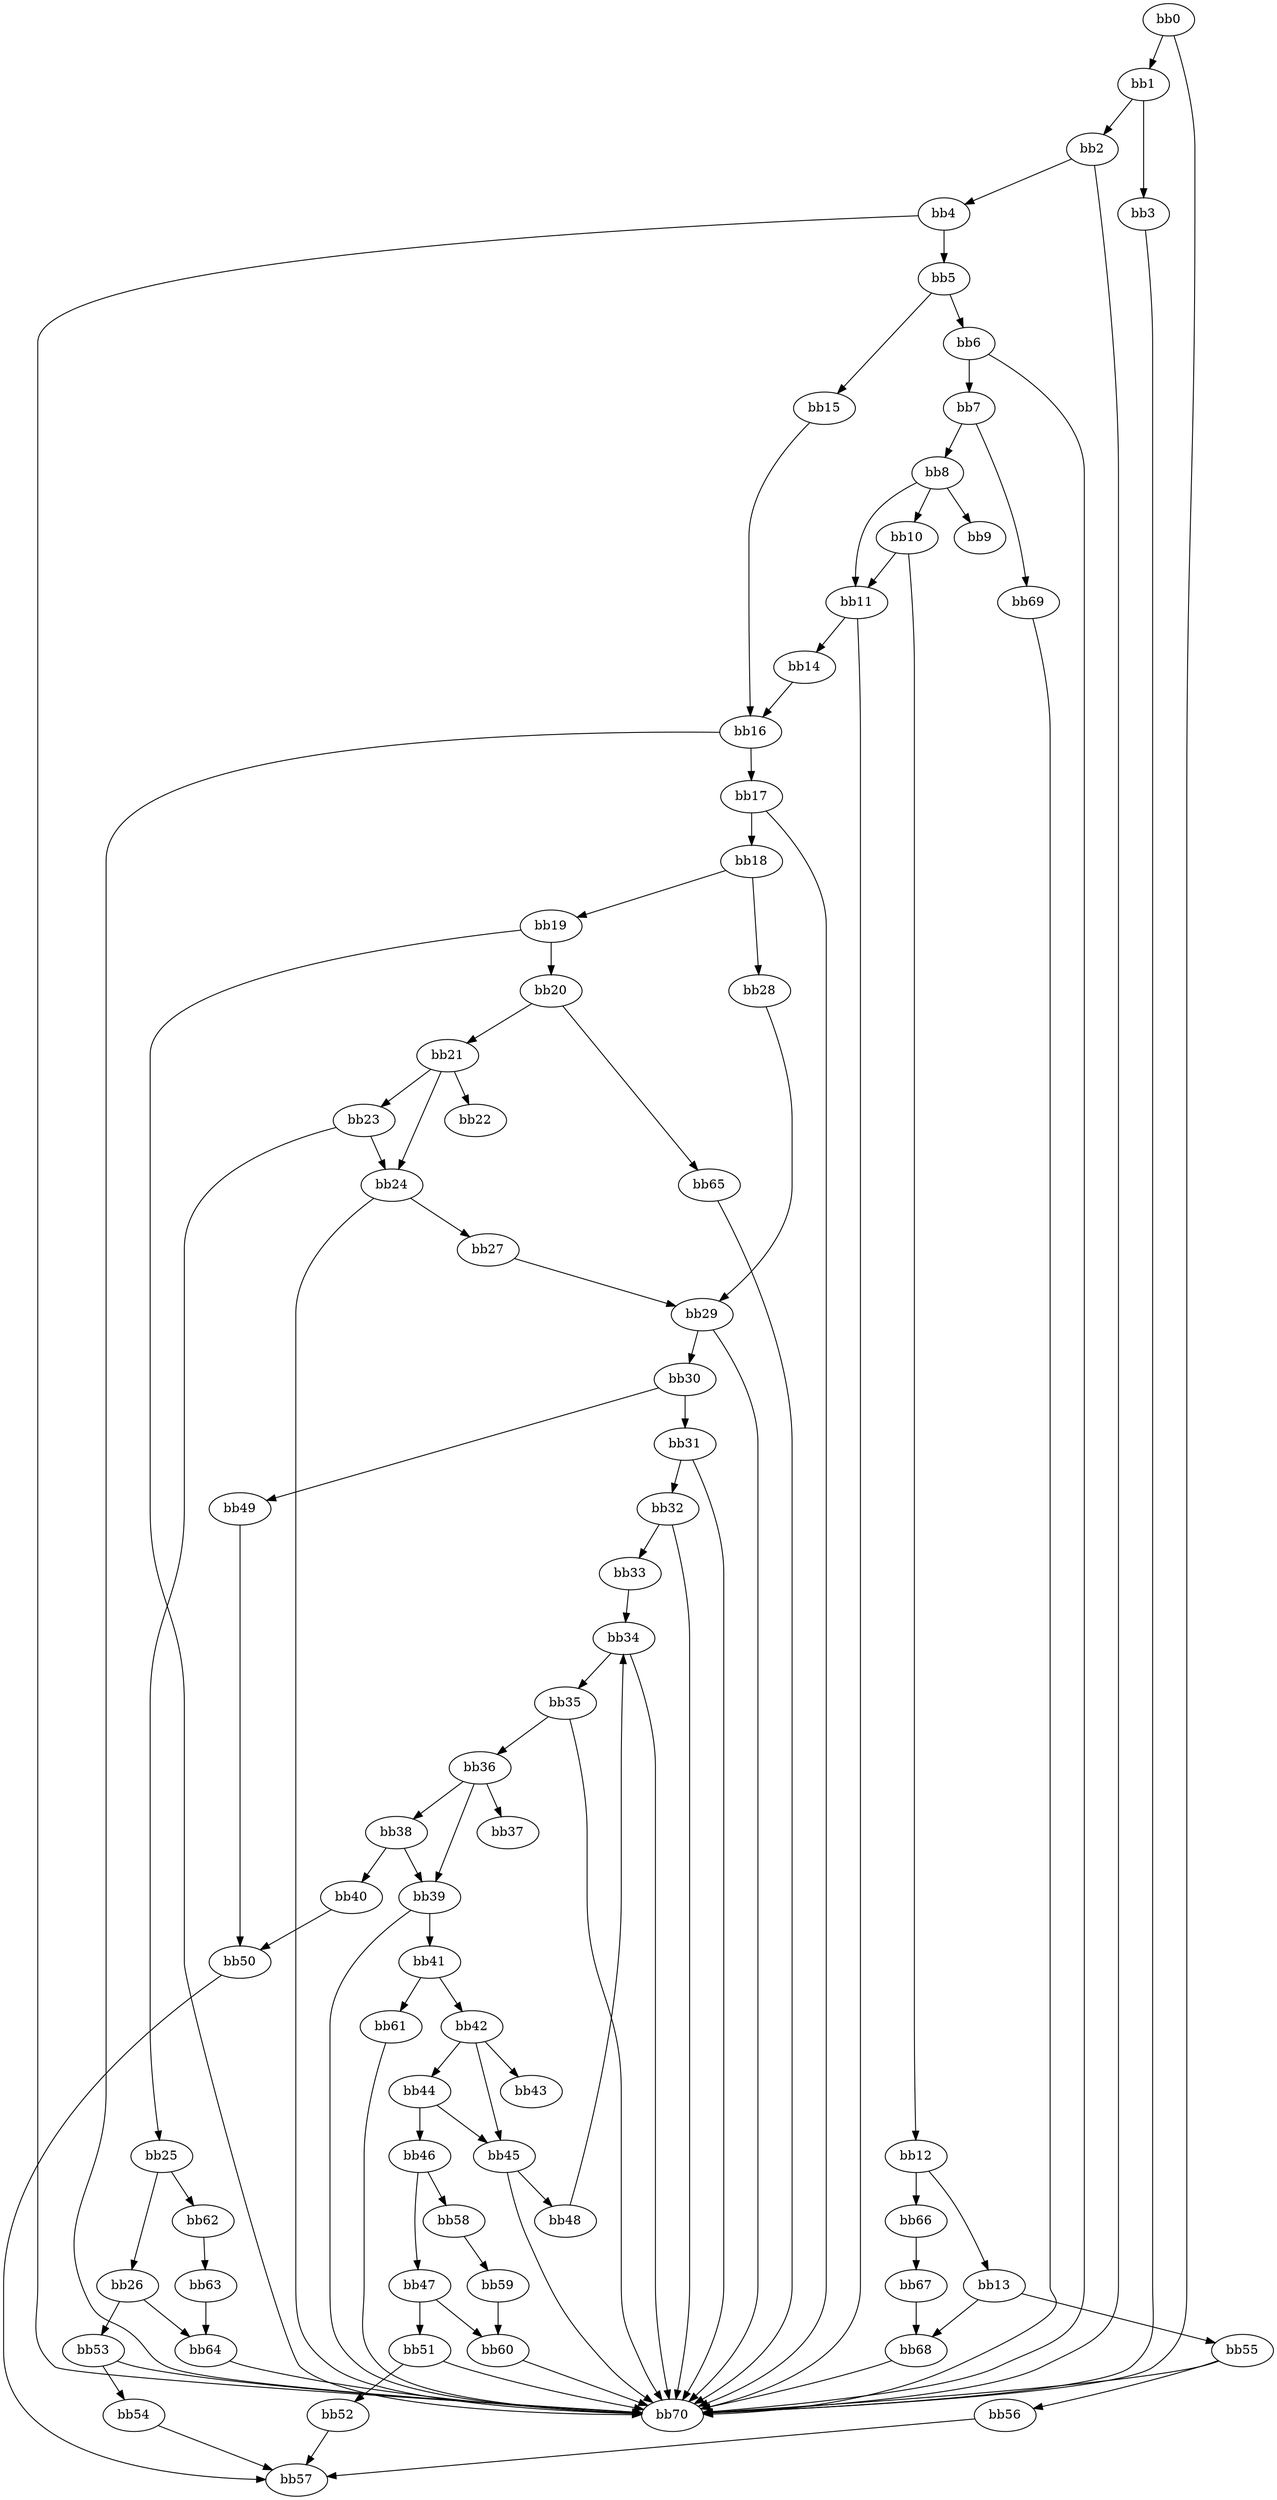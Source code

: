 digraph {
    0 [ label = "bb0\l" ]
    1 [ label = "bb1\l" ]
    2 [ label = "bb2\l" ]
    3 [ label = "bb3\l" ]
    4 [ label = "bb4\l" ]
    5 [ label = "bb5\l" ]
    6 [ label = "bb6\l" ]
    7 [ label = "bb7\l" ]
    8 [ label = "bb8\l" ]
    9 [ label = "bb9\l" ]
    10 [ label = "bb10\l" ]
    11 [ label = "bb11\l" ]
    12 [ label = "bb12\l" ]
    13 [ label = "bb13\l" ]
    14 [ label = "bb14\l" ]
    15 [ label = "bb15\l" ]
    16 [ label = "bb16\l" ]
    17 [ label = "bb17\l" ]
    18 [ label = "bb18\l" ]
    19 [ label = "bb19\l" ]
    20 [ label = "bb20\l" ]
    21 [ label = "bb21\l" ]
    22 [ label = "bb22\l" ]
    23 [ label = "bb23\l" ]
    24 [ label = "bb24\l" ]
    25 [ label = "bb25\l" ]
    26 [ label = "bb26\l" ]
    27 [ label = "bb27\l" ]
    28 [ label = "bb28\l" ]
    29 [ label = "bb29\l" ]
    30 [ label = "bb30\l" ]
    31 [ label = "bb31\l" ]
    32 [ label = "bb32\l" ]
    33 [ label = "bb33\l" ]
    34 [ label = "bb34\l" ]
    35 [ label = "bb35\l" ]
    36 [ label = "bb36\l" ]
    37 [ label = "bb37\l" ]
    38 [ label = "bb38\l" ]
    39 [ label = "bb39\l" ]
    40 [ label = "bb40\l" ]
    41 [ label = "bb41\l" ]
    42 [ label = "bb42\l" ]
    43 [ label = "bb43\l" ]
    44 [ label = "bb44\l" ]
    45 [ label = "bb45\l" ]
    46 [ label = "bb46\l" ]
    47 [ label = "bb47\l" ]
    48 [ label = "bb48\l" ]
    49 [ label = "bb49\l" ]
    50 [ label = "bb50\l" ]
    51 [ label = "bb51\l" ]
    52 [ label = "bb52\l" ]
    53 [ label = "bb53\l" ]
    54 [ label = "bb54\l" ]
    55 [ label = "bb55\l" ]
    56 [ label = "bb56\l" ]
    57 [ label = "bb57\l" ]
    58 [ label = "bb58\l" ]
    59 [ label = "bb59\l" ]
    60 [ label = "bb60\l" ]
    61 [ label = "bb61\l" ]
    62 [ label = "bb62\l" ]
    63 [ label = "bb63\l" ]
    64 [ label = "bb64\l" ]
    65 [ label = "bb65\l" ]
    66 [ label = "bb66\l" ]
    67 [ label = "bb67\l" ]
    68 [ label = "bb68\l" ]
    69 [ label = "bb69\l" ]
    70 [ label = "bb70\l" ]
    0 -> 1 [ ]
    0 -> 70 [ ]
    1 -> 2 [ ]
    1 -> 3 [ ]
    2 -> 4 [ ]
    2 -> 70 [ ]
    3 -> 70 [ ]
    4 -> 5 [ ]
    4 -> 70 [ ]
    5 -> 6 [ ]
    5 -> 15 [ ]
    6 -> 7 [ ]
    6 -> 70 [ ]
    7 -> 8 [ ]
    7 -> 69 [ ]
    8 -> 9 [ ]
    8 -> 10 [ ]
    8 -> 11 [ ]
    10 -> 11 [ ]
    10 -> 12 [ ]
    11 -> 14 [ ]
    11 -> 70 [ ]
    12 -> 13 [ ]
    12 -> 66 [ ]
    13 -> 55 [ ]
    13 -> 68 [ ]
    14 -> 16 [ ]
    15 -> 16 [ ]
    16 -> 17 [ ]
    16 -> 70 [ ]
    17 -> 18 [ ]
    17 -> 70 [ ]
    18 -> 19 [ ]
    18 -> 28 [ ]
    19 -> 20 [ ]
    19 -> 70 [ ]
    20 -> 21 [ ]
    20 -> 65 [ ]
    21 -> 22 [ ]
    21 -> 23 [ ]
    21 -> 24 [ ]
    23 -> 24 [ ]
    23 -> 25 [ ]
    24 -> 27 [ ]
    24 -> 70 [ ]
    25 -> 26 [ ]
    25 -> 62 [ ]
    26 -> 53 [ ]
    26 -> 64 [ ]
    27 -> 29 [ ]
    28 -> 29 [ ]
    29 -> 30 [ ]
    29 -> 70 [ ]
    30 -> 31 [ ]
    30 -> 49 [ ]
    31 -> 32 [ ]
    31 -> 70 [ ]
    32 -> 33 [ ]
    32 -> 70 [ ]
    33 -> 34 [ ]
    34 -> 35 [ ]
    34 -> 70 [ ]
    35 -> 36 [ ]
    35 -> 70 [ ]
    36 -> 37 [ ]
    36 -> 38 [ ]
    36 -> 39 [ ]
    38 -> 39 [ ]
    38 -> 40 [ ]
    39 -> 41 [ ]
    39 -> 70 [ ]
    40 -> 50 [ ]
    41 -> 42 [ ]
    41 -> 61 [ ]
    42 -> 43 [ ]
    42 -> 44 [ ]
    42 -> 45 [ ]
    44 -> 45 [ ]
    44 -> 46 [ ]
    45 -> 48 [ ]
    45 -> 70 [ ]
    46 -> 47 [ ]
    46 -> 58 [ ]
    47 -> 51 [ ]
    47 -> 60 [ ]
    48 -> 34 [ ]
    49 -> 50 [ ]
    50 -> 57 [ ]
    51 -> 52 [ ]
    51 -> 70 [ ]
    52 -> 57 [ ]
    53 -> 54 [ ]
    53 -> 70 [ ]
    54 -> 57 [ ]
    55 -> 56 [ ]
    55 -> 70 [ ]
    56 -> 57 [ ]
    58 -> 59 [ ]
    59 -> 60 [ ]
    60 -> 70 [ ]
    61 -> 70 [ ]
    62 -> 63 [ ]
    63 -> 64 [ ]
    64 -> 70 [ ]
    65 -> 70 [ ]
    66 -> 67 [ ]
    67 -> 68 [ ]
    68 -> 70 [ ]
    69 -> 70 [ ]
}

